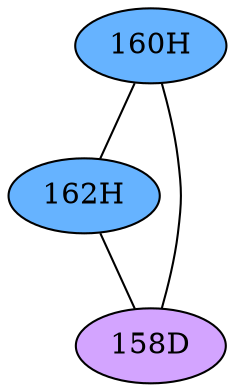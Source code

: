 // The Round Table
graph {
	"160H" [fillcolor="#66B3FF" style=radial]
	"162H" [fillcolor="#66B3FF" style=radial]
	"160H" -- "162H" [penwidth=1]
	"160H" [fillcolor="#66B3FF" style=radial]
	"158D" [fillcolor="#D3A4FF" style=radial]
	"160H" -- "158D" [penwidth=1]
	"162H" [fillcolor="#66B3FF" style=radial]
	"158D" [fillcolor="#D3A4FF" style=radial]
	"162H" -- "158D" [penwidth=1]
}
